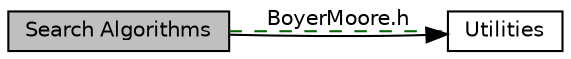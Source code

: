 digraph "Search Algorithms"
{
  bgcolor="transparent";
  edge [fontname="Helvetica",fontsize="10",labelfontname="Helvetica",labelfontsize="10"];
  node [fontname="Helvetica",fontsize="10",shape=box];
  rankdir=LR;
  Node0 [label="Search Algorithms",height=0.2,width=0.4,color="black", fillcolor="grey75", style="filled", fontcolor="black",tooltip="Implementations of various search algorithms to detect strings of objects within other strings of obj..."];
  Node1 [label="Utilities",height=0.2,width=0.4,color="black",URL="$group__utils.html",tooltip=" "];
  Node1->Node0 [shape=plaintext, dir="back", style="solid"];
  Node0->Node1 [shape=plaintext, label="BoyerMoore.h", color="darkgreen", dir="none", style="dashed"];
}
